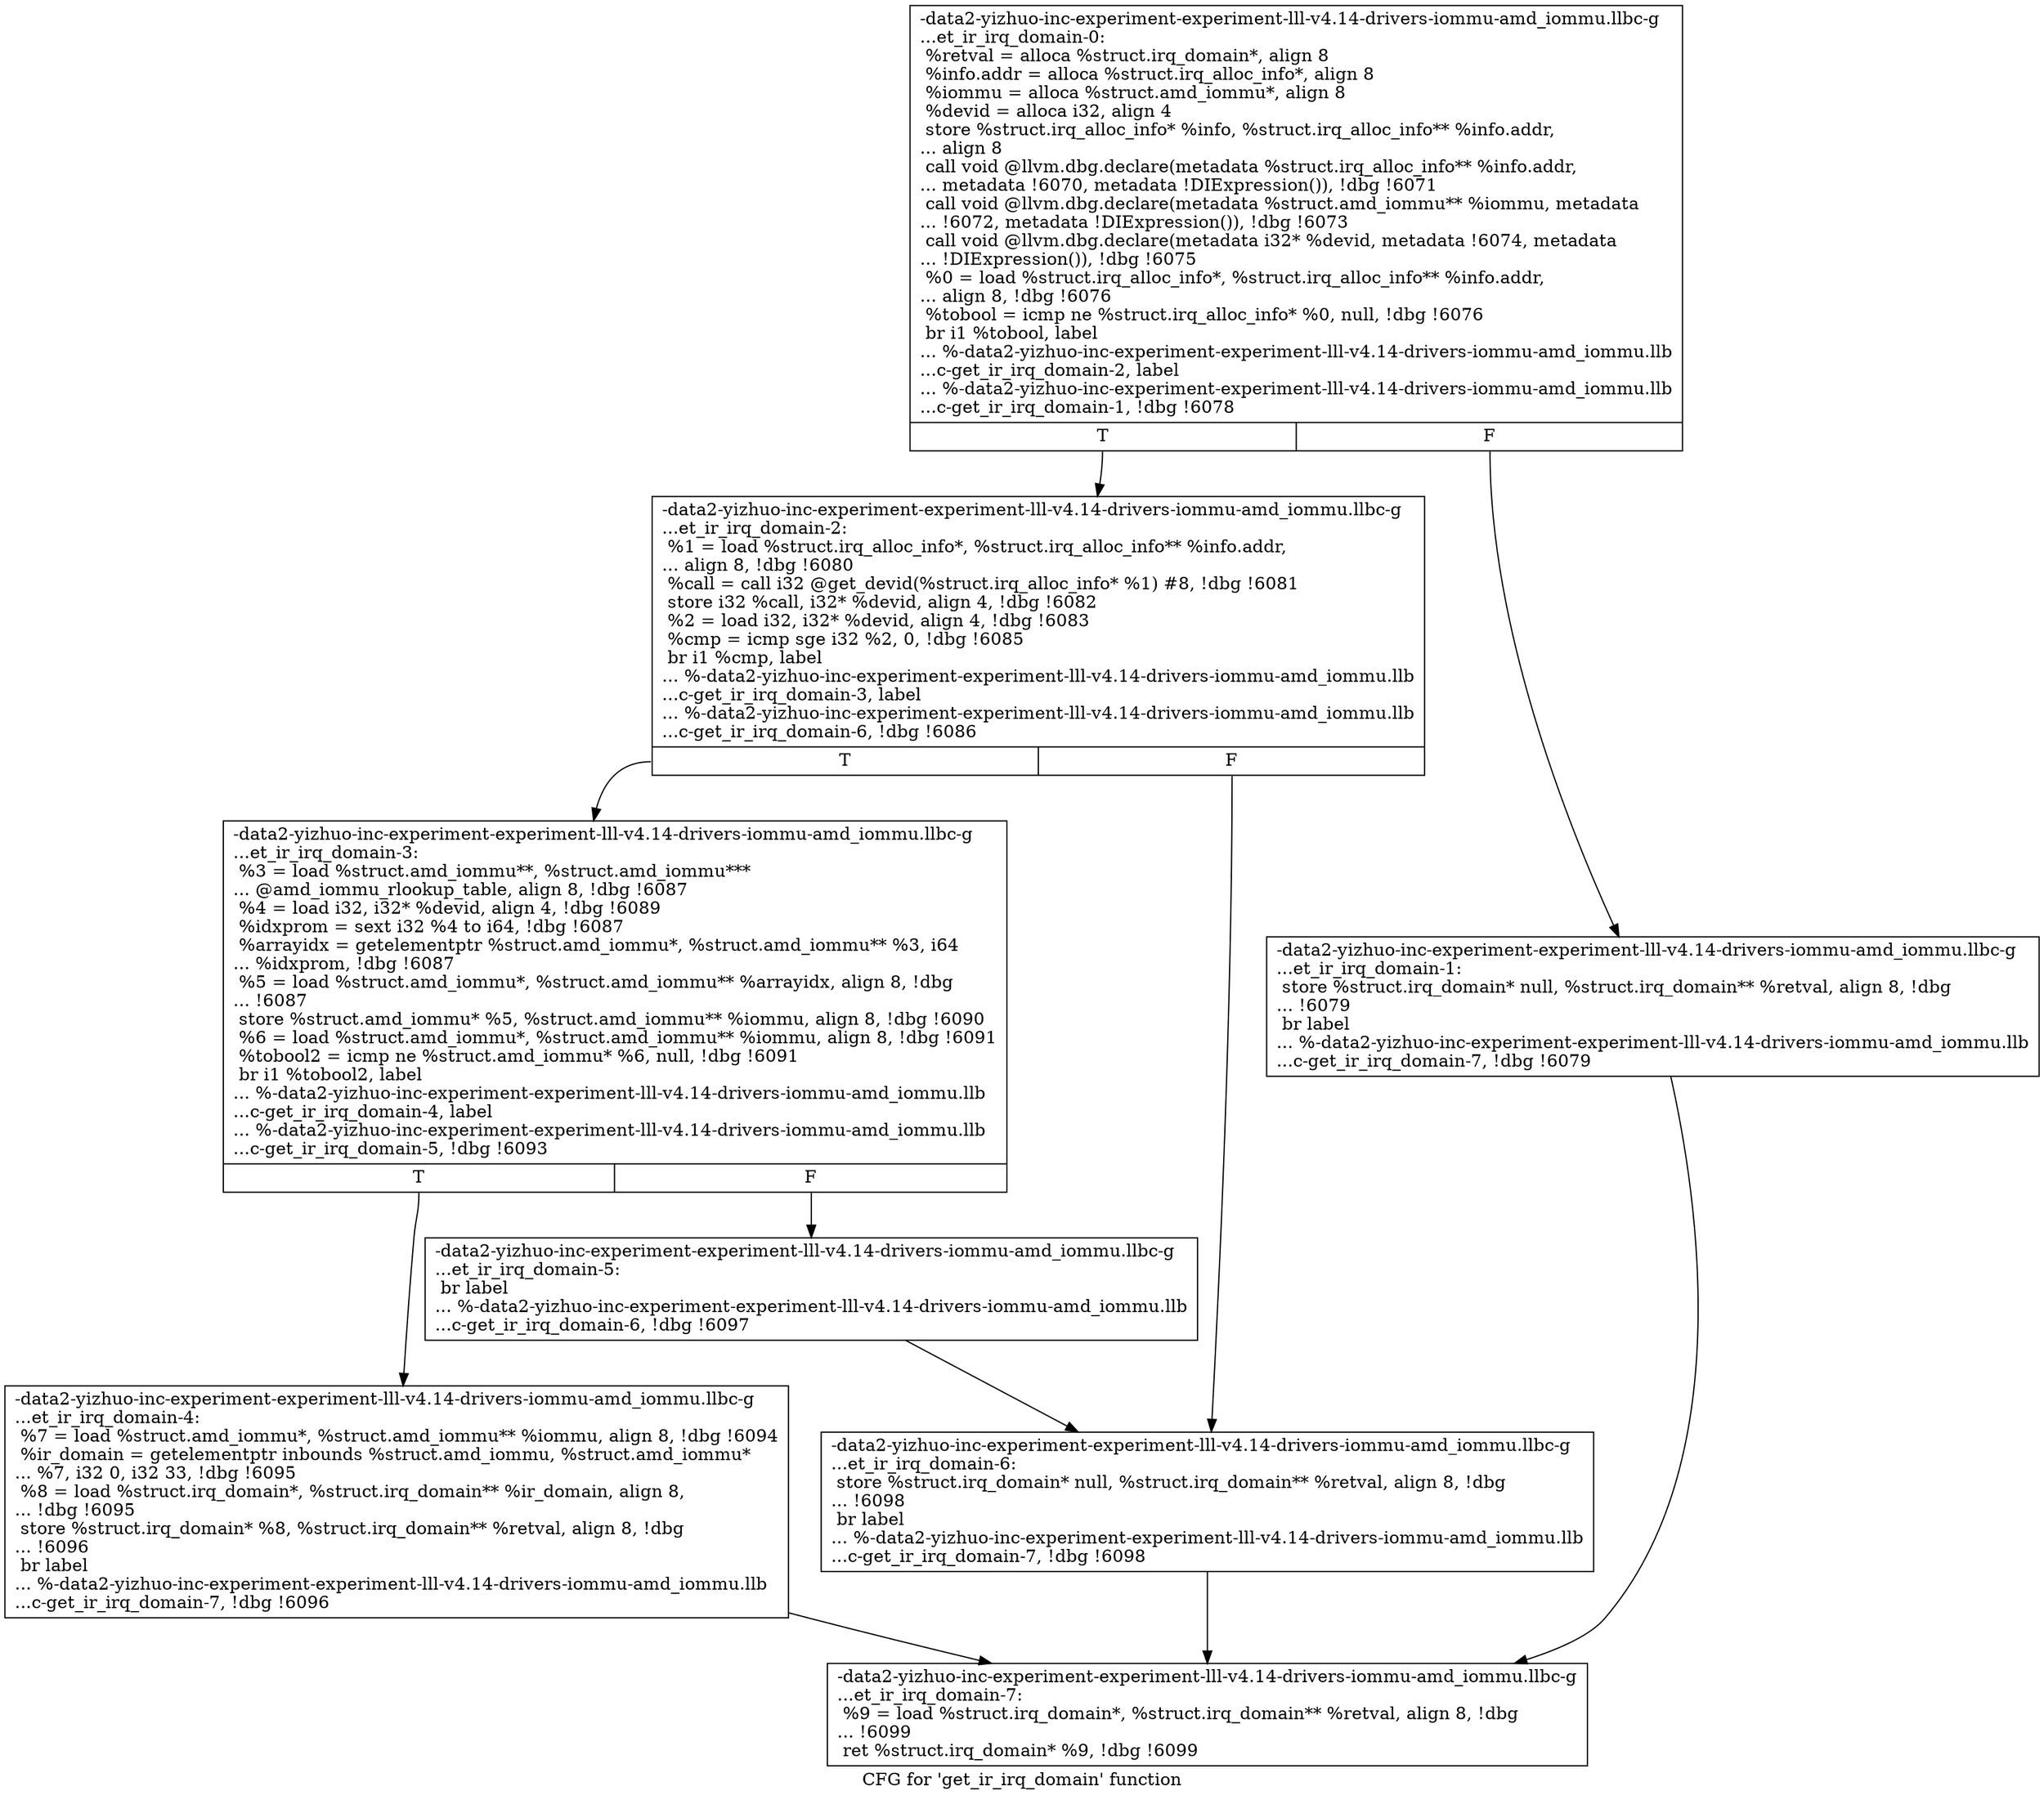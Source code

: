 digraph "CFG for 'get_ir_irq_domain' function" {
	label="CFG for 'get_ir_irq_domain' function";

	Node0x561b94688880 [shape=record,label="{-data2-yizhuo-inc-experiment-experiment-lll-v4.14-drivers-iommu-amd_iommu.llbc-g\l...et_ir_irq_domain-0:\l  %retval = alloca %struct.irq_domain*, align 8\l  %info.addr = alloca %struct.irq_alloc_info*, align 8\l  %iommu = alloca %struct.amd_iommu*, align 8\l  %devid = alloca i32, align 4\l  store %struct.irq_alloc_info* %info, %struct.irq_alloc_info** %info.addr,\l... align 8\l  call void @llvm.dbg.declare(metadata %struct.irq_alloc_info** %info.addr,\l... metadata !6070, metadata !DIExpression()), !dbg !6071\l  call void @llvm.dbg.declare(metadata %struct.amd_iommu** %iommu, metadata\l... !6072, metadata !DIExpression()), !dbg !6073\l  call void @llvm.dbg.declare(metadata i32* %devid, metadata !6074, metadata\l... !DIExpression()), !dbg !6075\l  %0 = load %struct.irq_alloc_info*, %struct.irq_alloc_info** %info.addr,\l... align 8, !dbg !6076\l  %tobool = icmp ne %struct.irq_alloc_info* %0, null, !dbg !6076\l  br i1 %tobool, label\l... %-data2-yizhuo-inc-experiment-experiment-lll-v4.14-drivers-iommu-amd_iommu.llb\l...c-get_ir_irq_domain-2, label\l... %-data2-yizhuo-inc-experiment-experiment-lll-v4.14-drivers-iommu-amd_iommu.llb\l...c-get_ir_irq_domain-1, !dbg !6078\l|{<s0>T|<s1>F}}"];
	Node0x561b94688880:s0 -> Node0x561b94688920;
	Node0x561b94688880:s1 -> Node0x561b946888d0;
	Node0x561b946888d0 [shape=record,label="{-data2-yizhuo-inc-experiment-experiment-lll-v4.14-drivers-iommu-amd_iommu.llbc-g\l...et_ir_irq_domain-1: \l  store %struct.irq_domain* null, %struct.irq_domain** %retval, align 8, !dbg\l... !6079\l  br label\l... %-data2-yizhuo-inc-experiment-experiment-lll-v4.14-drivers-iommu-amd_iommu.llb\l...c-get_ir_irq_domain-7, !dbg !6079\l}"];
	Node0x561b946888d0 -> Node0x561b94688ab0;
	Node0x561b94688920 [shape=record,label="{-data2-yizhuo-inc-experiment-experiment-lll-v4.14-drivers-iommu-amd_iommu.llbc-g\l...et_ir_irq_domain-2: \l  %1 = load %struct.irq_alloc_info*, %struct.irq_alloc_info** %info.addr,\l... align 8, !dbg !6080\l  %call = call i32 @get_devid(%struct.irq_alloc_info* %1) #8, !dbg !6081\l  store i32 %call, i32* %devid, align 4, !dbg !6082\l  %2 = load i32, i32* %devid, align 4, !dbg !6083\l  %cmp = icmp sge i32 %2, 0, !dbg !6085\l  br i1 %cmp, label\l... %-data2-yizhuo-inc-experiment-experiment-lll-v4.14-drivers-iommu-amd_iommu.llb\l...c-get_ir_irq_domain-3, label\l... %-data2-yizhuo-inc-experiment-experiment-lll-v4.14-drivers-iommu-amd_iommu.llb\l...c-get_ir_irq_domain-6, !dbg !6086\l|{<s0>T|<s1>F}}"];
	Node0x561b94688920:s0 -> Node0x561b94688970;
	Node0x561b94688920:s1 -> Node0x561b94688a60;
	Node0x561b94688970 [shape=record,label="{-data2-yizhuo-inc-experiment-experiment-lll-v4.14-drivers-iommu-amd_iommu.llbc-g\l...et_ir_irq_domain-3: \l  %3 = load %struct.amd_iommu**, %struct.amd_iommu***\l... @amd_iommu_rlookup_table, align 8, !dbg !6087\l  %4 = load i32, i32* %devid, align 4, !dbg !6089\l  %idxprom = sext i32 %4 to i64, !dbg !6087\l  %arrayidx = getelementptr %struct.amd_iommu*, %struct.amd_iommu** %3, i64\l... %idxprom, !dbg !6087\l  %5 = load %struct.amd_iommu*, %struct.amd_iommu** %arrayidx, align 8, !dbg\l... !6087\l  store %struct.amd_iommu* %5, %struct.amd_iommu** %iommu, align 8, !dbg !6090\l  %6 = load %struct.amd_iommu*, %struct.amd_iommu** %iommu, align 8, !dbg !6091\l  %tobool2 = icmp ne %struct.amd_iommu* %6, null, !dbg !6091\l  br i1 %tobool2, label\l... %-data2-yizhuo-inc-experiment-experiment-lll-v4.14-drivers-iommu-amd_iommu.llb\l...c-get_ir_irq_domain-4, label\l... %-data2-yizhuo-inc-experiment-experiment-lll-v4.14-drivers-iommu-amd_iommu.llb\l...c-get_ir_irq_domain-5, !dbg !6093\l|{<s0>T|<s1>F}}"];
	Node0x561b94688970:s0 -> Node0x561b946889c0;
	Node0x561b94688970:s1 -> Node0x561b94688a10;
	Node0x561b946889c0 [shape=record,label="{-data2-yizhuo-inc-experiment-experiment-lll-v4.14-drivers-iommu-amd_iommu.llbc-g\l...et_ir_irq_domain-4: \l  %7 = load %struct.amd_iommu*, %struct.amd_iommu** %iommu, align 8, !dbg !6094\l  %ir_domain = getelementptr inbounds %struct.amd_iommu, %struct.amd_iommu*\l... %7, i32 0, i32 33, !dbg !6095\l  %8 = load %struct.irq_domain*, %struct.irq_domain** %ir_domain, align 8,\l... !dbg !6095\l  store %struct.irq_domain* %8, %struct.irq_domain** %retval, align 8, !dbg\l... !6096\l  br label\l... %-data2-yizhuo-inc-experiment-experiment-lll-v4.14-drivers-iommu-amd_iommu.llb\l...c-get_ir_irq_domain-7, !dbg !6096\l}"];
	Node0x561b946889c0 -> Node0x561b94688ab0;
	Node0x561b94688a10 [shape=record,label="{-data2-yizhuo-inc-experiment-experiment-lll-v4.14-drivers-iommu-amd_iommu.llbc-g\l...et_ir_irq_domain-5: \l  br label\l... %-data2-yizhuo-inc-experiment-experiment-lll-v4.14-drivers-iommu-amd_iommu.llb\l...c-get_ir_irq_domain-6, !dbg !6097\l}"];
	Node0x561b94688a10 -> Node0x561b94688a60;
	Node0x561b94688a60 [shape=record,label="{-data2-yizhuo-inc-experiment-experiment-lll-v4.14-drivers-iommu-amd_iommu.llbc-g\l...et_ir_irq_domain-6: \l  store %struct.irq_domain* null, %struct.irq_domain** %retval, align 8, !dbg\l... !6098\l  br label\l... %-data2-yizhuo-inc-experiment-experiment-lll-v4.14-drivers-iommu-amd_iommu.llb\l...c-get_ir_irq_domain-7, !dbg !6098\l}"];
	Node0x561b94688a60 -> Node0x561b94688ab0;
	Node0x561b94688ab0 [shape=record,label="{-data2-yizhuo-inc-experiment-experiment-lll-v4.14-drivers-iommu-amd_iommu.llbc-g\l...et_ir_irq_domain-7: \l  %9 = load %struct.irq_domain*, %struct.irq_domain** %retval, align 8, !dbg\l... !6099\l  ret %struct.irq_domain* %9, !dbg !6099\l}"];
}
